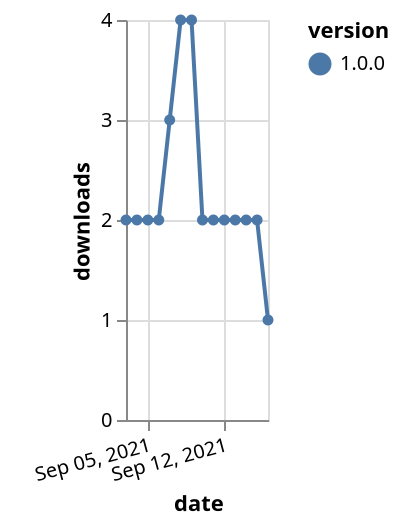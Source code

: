 {"$schema": "https://vega.github.io/schema/vega-lite/v5.json", "description": "A simple bar chart with embedded data.", "data": {"values": [{"date": "2021-09-03", "total": 1694, "delta": 2, "version": "1.0.0"}, {"date": "2021-09-04", "total": 1696, "delta": 2, "version": "1.0.0"}, {"date": "2021-09-05", "total": 1698, "delta": 2, "version": "1.0.0"}, {"date": "2021-09-06", "total": 1700, "delta": 2, "version": "1.0.0"}, {"date": "2021-09-07", "total": 1703, "delta": 3, "version": "1.0.0"}, {"date": "2021-09-08", "total": 1707, "delta": 4, "version": "1.0.0"}, {"date": "2021-09-09", "total": 1711, "delta": 4, "version": "1.0.0"}, {"date": "2021-09-10", "total": 1713, "delta": 2, "version": "1.0.0"}, {"date": "2021-09-11", "total": 1715, "delta": 2, "version": "1.0.0"}, {"date": "2021-09-12", "total": 1717, "delta": 2, "version": "1.0.0"}, {"date": "2021-09-13", "total": 1719, "delta": 2, "version": "1.0.0"}, {"date": "2021-09-14", "total": 1721, "delta": 2, "version": "1.0.0"}, {"date": "2021-09-15", "total": 1723, "delta": 2, "version": "1.0.0"}, {"date": "2021-09-16", "total": 1724, "delta": 1, "version": "1.0.0"}]}, "width": "container", "mark": {"type": "line", "point": {"filled": true}}, "encoding": {"x": {"field": "date", "type": "temporal", "timeUnit": "yearmonthdate", "title": "date", "axis": {"labelAngle": -15}}, "y": {"field": "delta", "type": "quantitative", "title": "downloads"}, "color": {"field": "version", "type": "nominal"}, "tooltip": {"field": "delta"}}}